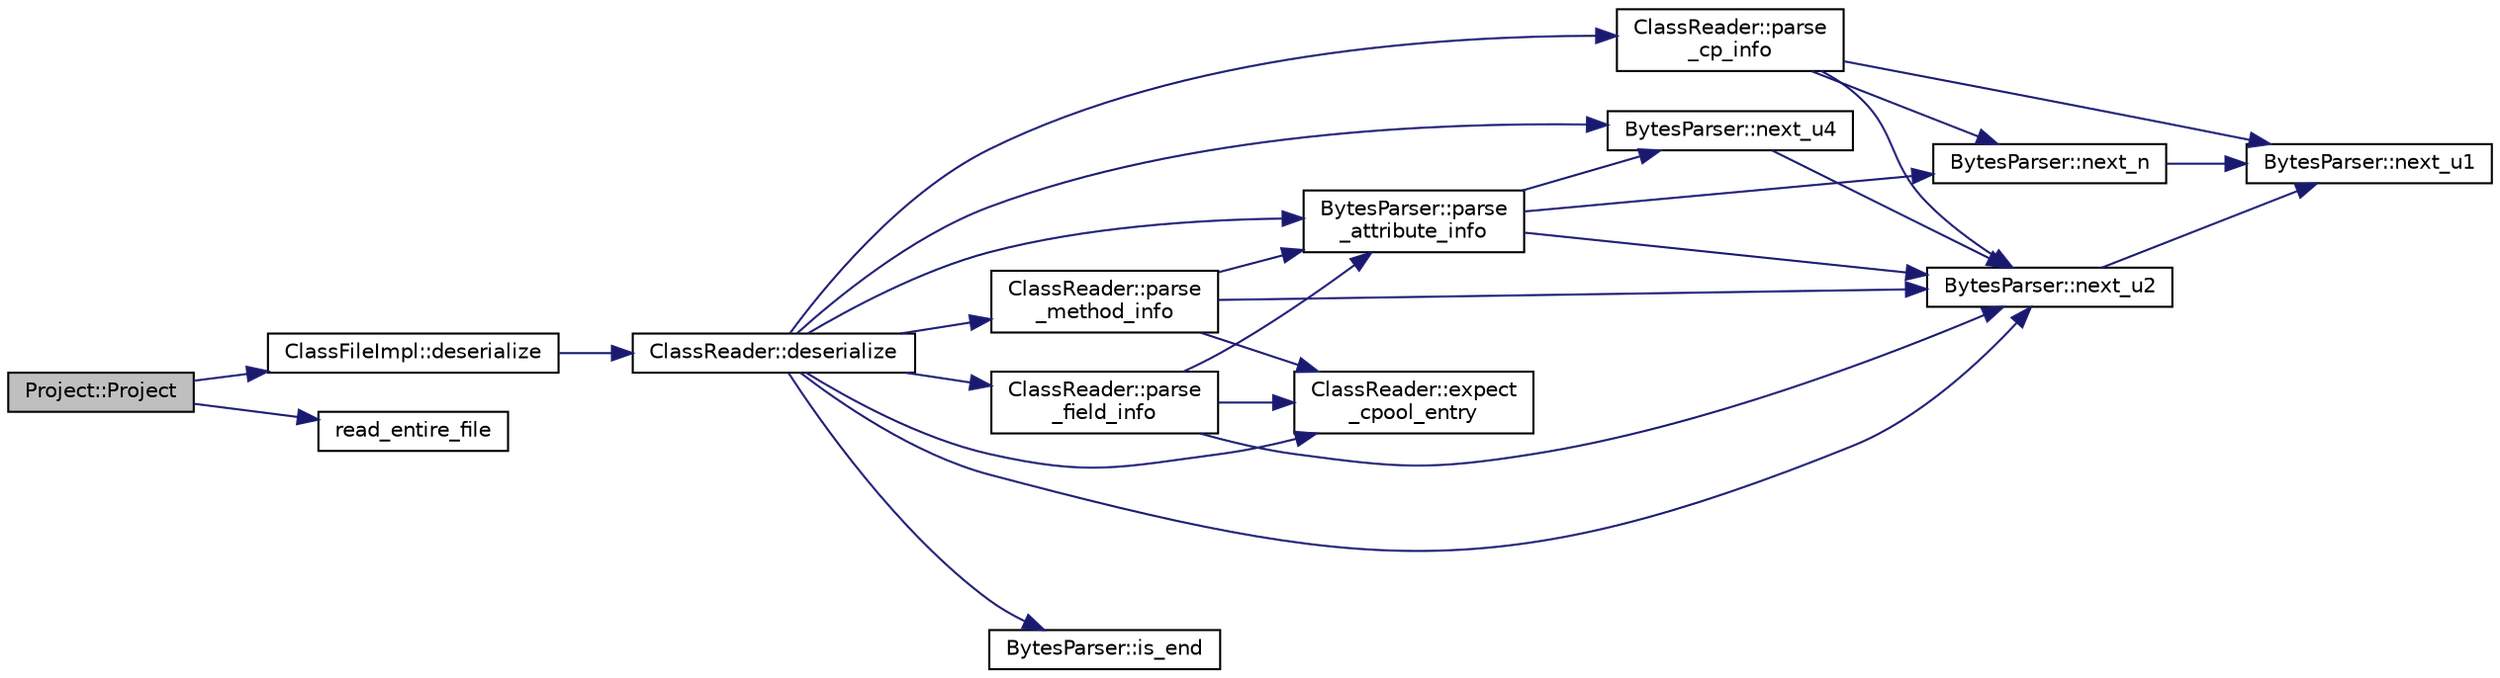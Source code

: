 digraph "Project::Project"
{
  bgcolor="transparent";
  edge [fontname="Helvetica",fontsize="10",labelfontname="Helvetica",labelfontsize="10"];
  node [fontname="Helvetica",fontsize="10",shape=record];
  rankdir="LR";
  Node0 [label="Project::Project",height=0.2,width=0.4,color="black", fillcolor="grey75", style="filled", fontcolor="black"];
  Node0 -> Node1 [color="midnightblue",fontsize="10",style="solid",fontname="Helvetica"];
  Node1 [label="ClassFileImpl::deserialize",height=0.2,width=0.4,color="black",URL="$classClassFileImpl.html#abdfa46cef80b0ec30115f1c0c9bb1db6",tooltip="Deserialize the binary data into a class file. "];
  Node1 -> Node2 [color="midnightblue",fontsize="10",style="solid",fontname="Helvetica"];
  Node2 [label="ClassReader::deserialize",height=0.2,width=0.4,color="black",URL="$classClassReader.html#a001cc48324c31430559b43976d731e8a"];
  Node2 -> Node3 [color="midnightblue",fontsize="10",style="solid",fontname="Helvetica"];
  Node3 [label="BytesParser::next_u4",height=0.2,width=0.4,color="black",URL="$classBytesParser.html#a1023beb9a406a24c4080c95fbe8fd884",tooltip="Consumes and returns the next unsigned int, in network order. "];
  Node3 -> Node4 [color="midnightblue",fontsize="10",style="solid",fontname="Helvetica"];
  Node4 [label="BytesParser::next_u2",height=0.2,width=0.4,color="black",URL="$classBytesParser.html#a8c1d8a37eabff268351e38706a78ce2a",tooltip="Consumes and returns the next unsigned short, in network order. "];
  Node4 -> Node5 [color="midnightblue",fontsize="10",style="solid",fontname="Helvetica"];
  Node5 [label="BytesParser::next_u1",height=0.2,width=0.4,color="black",URL="$classBytesParser.html#a18a5ff71458418a33c99d301ecc37579",tooltip="Consumes and returns the next unsigned char, in network order. "];
  Node2 -> Node4 [color="midnightblue",fontsize="10",style="solid",fontname="Helvetica"];
  Node2 -> Node6 [color="midnightblue",fontsize="10",style="solid",fontname="Helvetica"];
  Node6 [label="ClassReader::parse\l_cp_info",height=0.2,width=0.4,color="black",URL="$classClassReader.html#ac4c0b613d45cf507b2e85c61c28541cb"];
  Node6 -> Node5 [color="midnightblue",fontsize="10",style="solid",fontname="Helvetica"];
  Node6 -> Node4 [color="midnightblue",fontsize="10",style="solid",fontname="Helvetica"];
  Node6 -> Node7 [color="midnightblue",fontsize="10",style="solid",fontname="Helvetica"];
  Node7 [label="BytesParser::next_n",height=0.2,width=0.4,color="black",URL="$classBytesParser.html#acb95ccefd93aa90ae9c74aaec13b497e",tooltip="Consumes and returns the next n bytes. "];
  Node7 -> Node5 [color="midnightblue",fontsize="10",style="solid",fontname="Helvetica"];
  Node2 -> Node8 [color="midnightblue",fontsize="10",style="solid",fontname="Helvetica"];
  Node8 [label="ClassReader::expect\l_cpool_entry",height=0.2,width=0.4,color="black",URL="$classClassReader.html#a7f8a951758bdb961ebf36088301ac1b4"];
  Node2 -> Node9 [color="midnightblue",fontsize="10",style="solid",fontname="Helvetica"];
  Node9 [label="ClassReader::parse\l_field_info",height=0.2,width=0.4,color="black",URL="$classClassReader.html#a434b73f04e1502c936593ab63094d838",tooltip="Parses a field_info struct from the data buffer. "];
  Node9 -> Node4 [color="midnightblue",fontsize="10",style="solid",fontname="Helvetica"];
  Node9 -> Node8 [color="midnightblue",fontsize="10",style="solid",fontname="Helvetica"];
  Node9 -> Node10 [color="midnightblue",fontsize="10",style="solid",fontname="Helvetica"];
  Node10 [label="BytesParser::parse\l_attribute_info",height=0.2,width=0.4,color="black",URL="$classBytesParser.html#ab7c84f75bd3dc2bcac74fd3ff4c6510a",tooltip="Parses an attribute_info struct from the data buffer. "];
  Node10 -> Node4 [color="midnightblue",fontsize="10",style="solid",fontname="Helvetica"];
  Node10 -> Node3 [color="midnightblue",fontsize="10",style="solid",fontname="Helvetica"];
  Node10 -> Node7 [color="midnightblue",fontsize="10",style="solid",fontname="Helvetica"];
  Node2 -> Node11 [color="midnightblue",fontsize="10",style="solid",fontname="Helvetica"];
  Node11 [label="ClassReader::parse\l_method_info",height=0.2,width=0.4,color="black",URL="$classClassReader.html#a0eb68204b1979e2a2758c05f200a7be3",tooltip="Parses a method_info struct from the data buffer. "];
  Node11 -> Node4 [color="midnightblue",fontsize="10",style="solid",fontname="Helvetica"];
  Node11 -> Node8 [color="midnightblue",fontsize="10",style="solid",fontname="Helvetica"];
  Node11 -> Node10 [color="midnightblue",fontsize="10",style="solid",fontname="Helvetica"];
  Node2 -> Node10 [color="midnightblue",fontsize="10",style="solid",fontname="Helvetica"];
  Node2 -> Node12 [color="midnightblue",fontsize="10",style="solid",fontname="Helvetica"];
  Node12 [label="BytesParser::is_end",height=0.2,width=0.4,color="black",URL="$classBytesParser.html#a0cef47c62af80c1a50fc507c5a869757",tooltip="Returns whether all the data has been parsed. "];
  Node0 -> Node13 [color="midnightblue",fontsize="10",style="solid",fontname="Helvetica"];
  Node13 [label="read_entire_file",height=0.2,width=0.4,color="black",URL="$util_8cpp.html#ae66b9ea389cea5cfd364a144d4a83fa0"];
}
